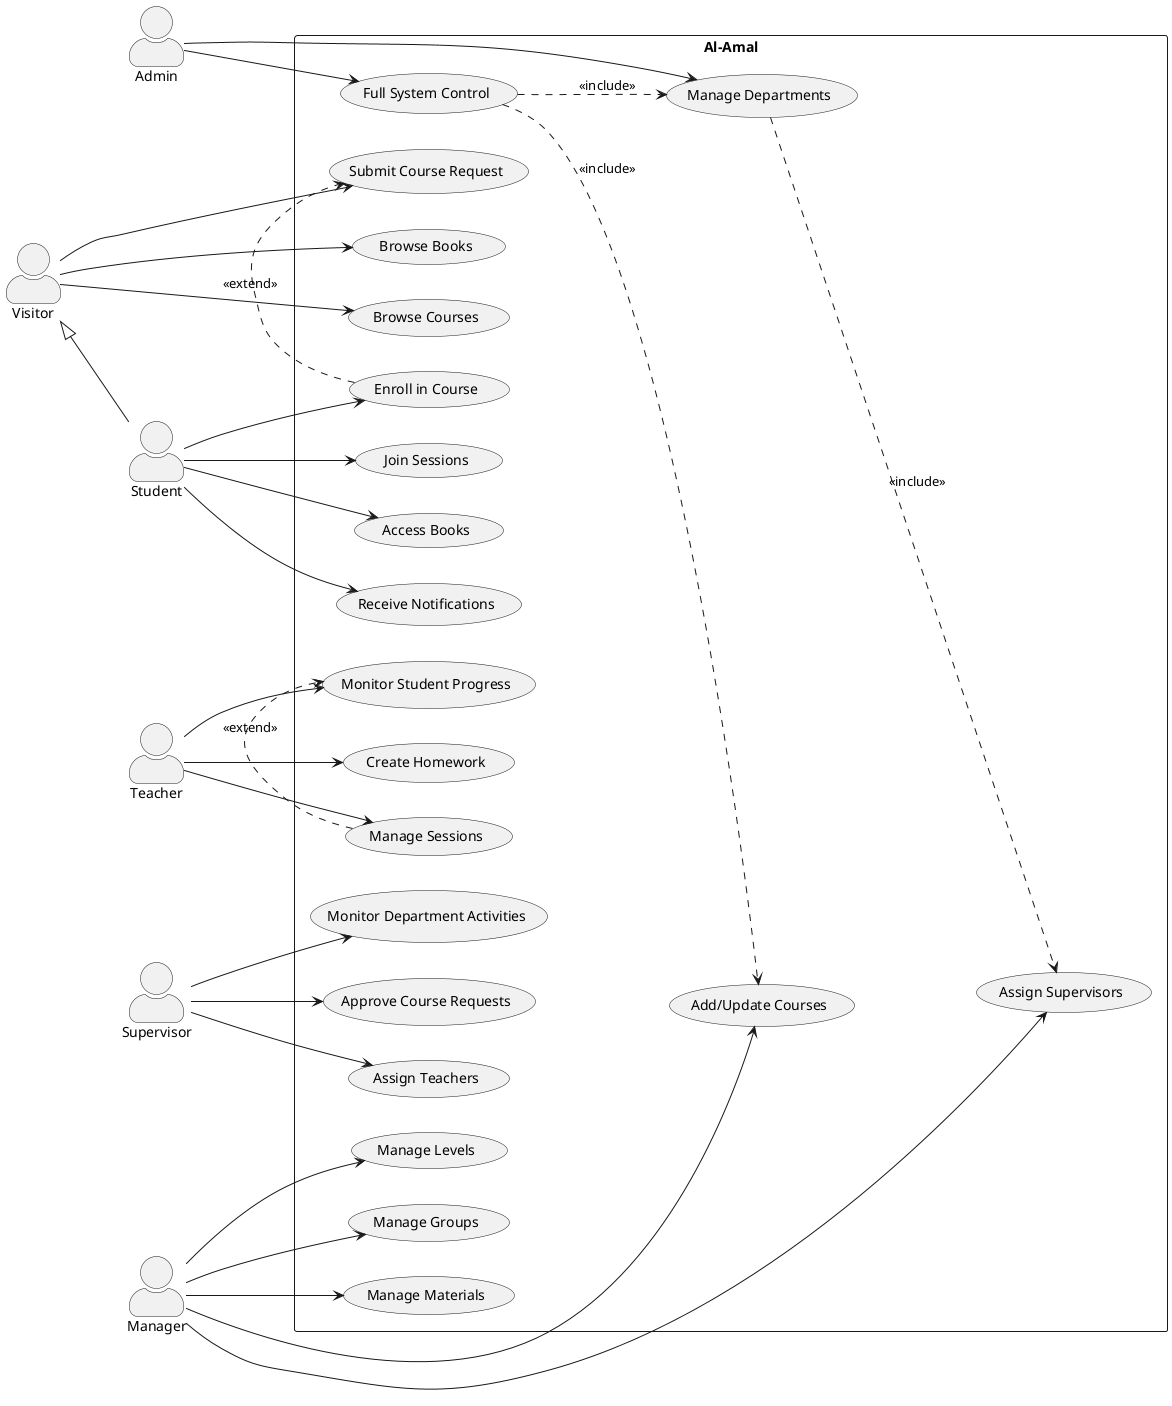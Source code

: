 @startuml LMS Use Case Diagram

skinparam actorStyle awesome
left to right direction

' Actors
:Visitor: as visitor
:Student: as student
:Teacher: as teacher
:Manager: as manager
:Supervisor: as supervisor
:Admin: as admin

' Generalization
visitor <|-- student

rectangle "Al-Amal" {
    ' Visitor Use Cases
    usecase "Browse Books" as browseBooks
    usecase "Browse Courses" as browseCourses
    usecase "Submit Course Request" as submitRequest

    ' Student Use Cases
    usecase "Enroll in Course" as enrollCourse
    usecase "Join Sessions" as joinSessions
    usecase "Access Books" as accessBooks
    usecase "Receive Notifications" as receiveNotifs

    ' Teacher Use Cases
    usecase "Create Homework" as createHomework
    usecase "Manage Sessions" as manageSessions
    usecase "Monitor Student Progress" as monitorProgress

    ' Manager Use Cases
    usecase "Add/Update Courses" as manageCourses
    usecase "Manage Levels" as manageLevels
    usecase "Manage Groups" as manageGroups
    usecase "Manage Materials" as manageMaterials
    usecase "Assign Supervisors" as assignSupervisors

    ' Supervisor Use Cases
    usecase "Approve Course Requests" as approveRequests
    usecase "Assign Teachers" as assignTeachers
    usecase "Monitor Department Activities" as monitorDept

    ' Admin Use Cases
    usecase "Manage Departments" as manageDepts
    usecase "Full System Control" as systemControl
}

' Visitor Associations
visitor --> browseBooks
visitor --> browseCourses
visitor --> submitRequest

' Student Associations
student --> enrollCourse
student --> joinSessions
student --> accessBooks
student --> receiveNotifs

' Teacher Associations
teacher --> createHomework
teacher --> manageSessions
teacher --> monitorProgress

' Manager Associations
manager --> manageCourses
manager --> manageLevels
manager --> manageGroups
manager --> manageMaterials
manager --> assignSupervisors

' Supervisor Associations
supervisor --> approveRequests
supervisor --> assignTeachers
supervisor --> monitorDept

' Admin Associations
admin --> manageDepts
admin --> systemControl

' Include relationships
manageDepts ..> assignSupervisors : <<include>>
systemControl ..> manageCourses : <<include>>
systemControl ..> manageDepts : <<include>>

' Extend relationships
enrollCourse .> submitRequest : <<extend>>
manageSessions .> monitorProgress : <<extend>>

@enduml